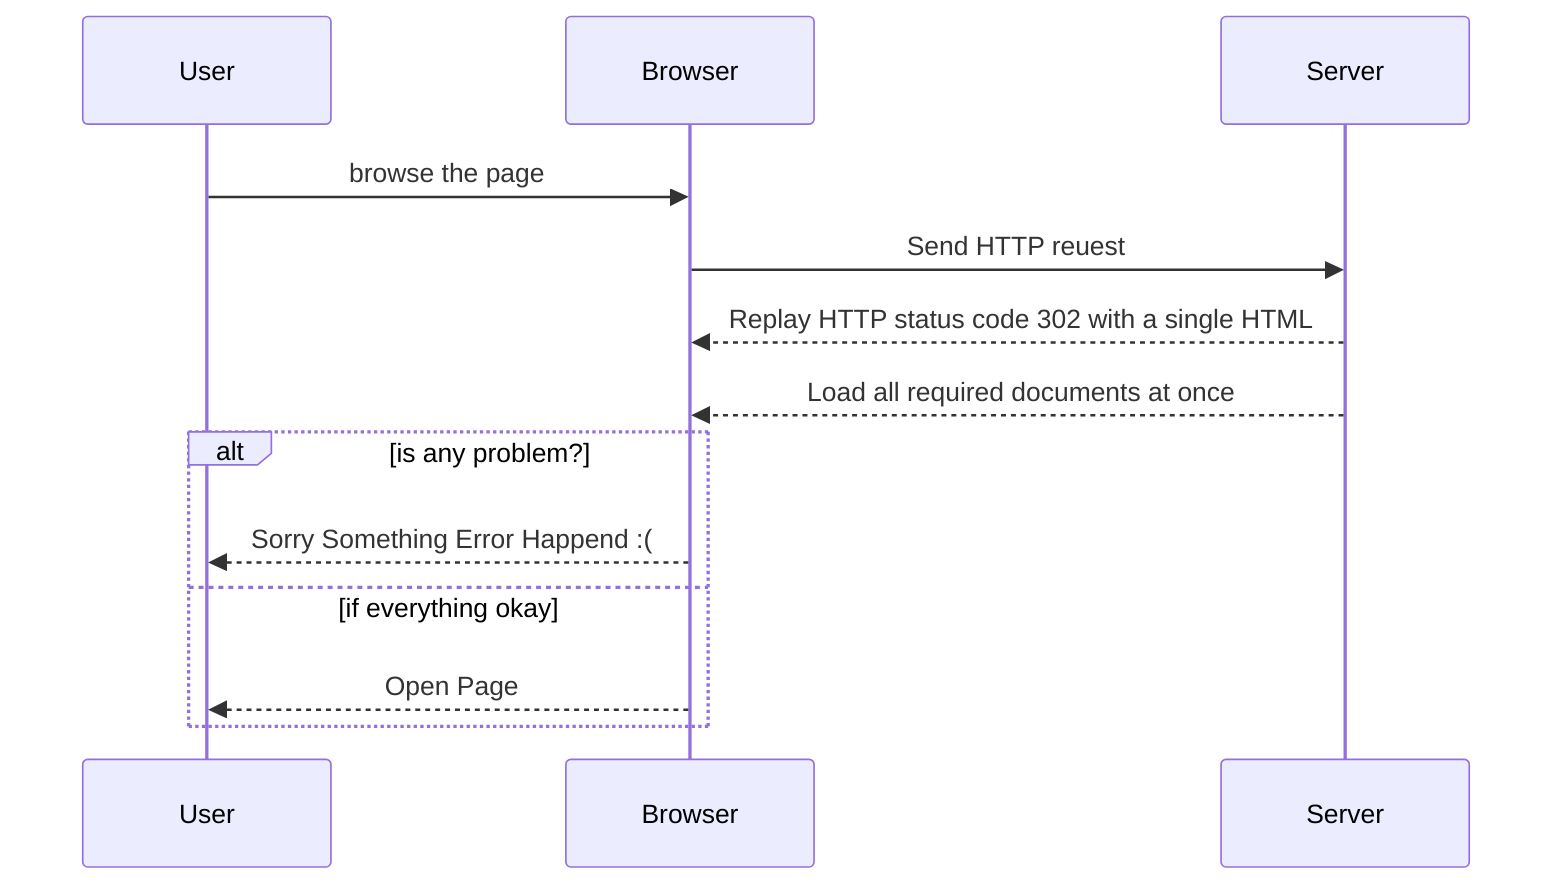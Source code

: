 sequenceDiagram
  participant A as User
  participant B as Browser
  participant C as Server

  A ->> B: browse the page
  B ->> C: Send HTTP reuest
  C -->> B: Replay HTTP status code 302 with a single HTML
  C -->> B: Load all required documents at once
  alt is any problem?
        B-->>A: Sorry Something Error Happend :(
    else if everything okay
        B-->>A: Open Page
    end